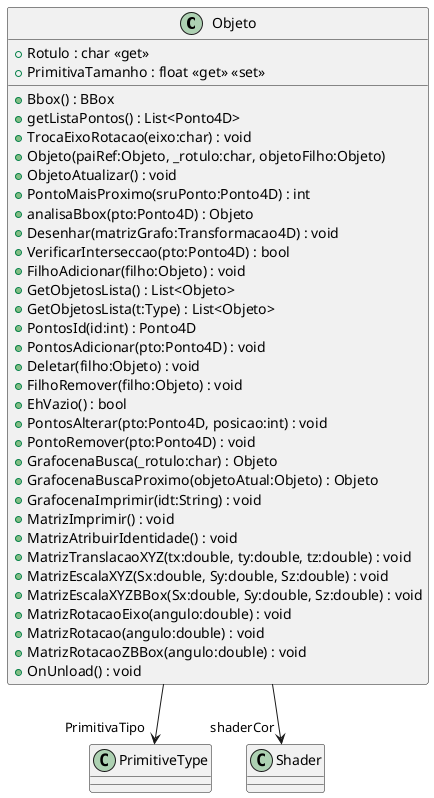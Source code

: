 @startuml
class Objeto {
    + Rotulo : char <<get>>
    + PrimitivaTamanho : float <<get>> <<set>>
    + Bbox() : BBox
    + getListaPontos() : List<Ponto4D>
    + TrocaEixoRotacao(eixo:char) : void
    + Objeto(paiRef:Objeto, _rotulo:char, objetoFilho:Objeto)
    + ObjetoAtualizar() : void
    + PontoMaisProximo(sruPonto:Ponto4D) : int
    + analisaBbox(pto:Ponto4D) : Objeto
    + Desenhar(matrizGrafo:Transformacao4D) : void
    + VerificarInterseccao(pto:Ponto4D) : bool
    + FilhoAdicionar(filho:Objeto) : void
    + GetObjetosLista() : List<Objeto>
    + GetObjetosLista(t:Type) : List<Objeto>
    + PontosId(id:int) : Ponto4D
    + PontosAdicionar(pto:Ponto4D) : void
    + Deletar(filho:Objeto) : void
    + FilhoRemover(filho:Objeto) : void
    + EhVazio() : bool
    + PontosAlterar(pto:Ponto4D, posicao:int) : void
    + PontoRemover(pto:Ponto4D) : void
    + GrafocenaBusca(_rotulo:char) : Objeto
    + GrafocenaBuscaProximo(objetoAtual:Objeto) : Objeto
    + GrafocenaImprimir(idt:String) : void
    + MatrizImprimir() : void
    + MatrizAtribuirIdentidade() : void
    + MatrizTranslacaoXYZ(tx:double, ty:double, tz:double) : void
    + MatrizEscalaXYZ(Sx:double, Sy:double, Sz:double) : void
    + MatrizEscalaXYZBBox(Sx:double, Sy:double, Sz:double) : void
    + MatrizRotacaoEixo(angulo:double) : void
    + MatrizRotacao(angulo:double) : void
    + MatrizRotacaoZBBox(angulo:double) : void
    + OnUnload() : void
}
Objeto --> "PrimitivaTipo" PrimitiveType
Objeto --> "shaderCor" Shader
@enduml
